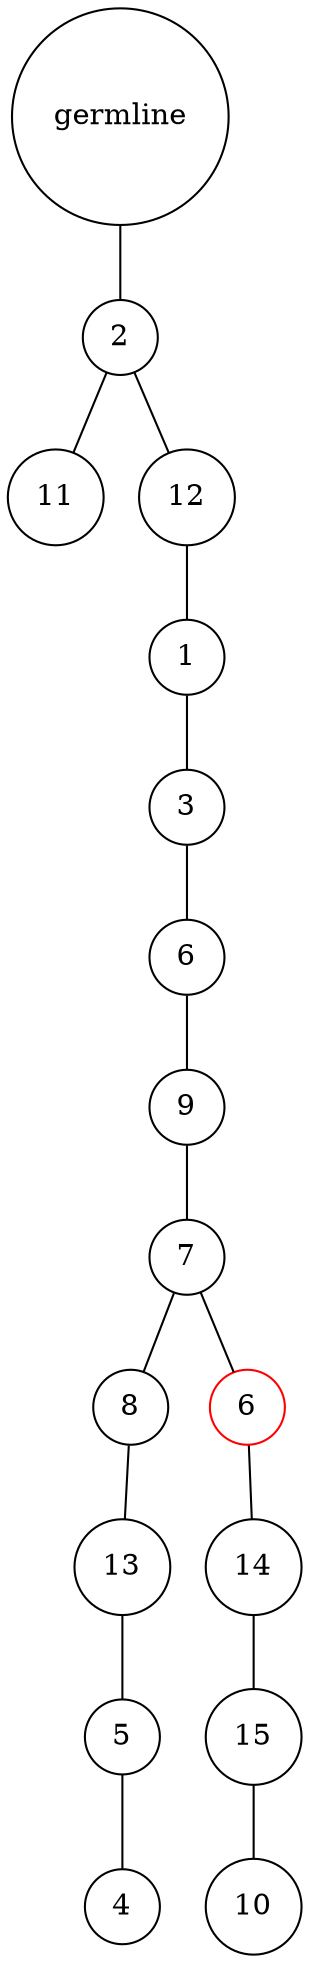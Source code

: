 graph {
	rankdir=UD;
	splines=line;
	node [shape=circle]
	"0x7fbb40ab72e0" [label="germline"];
	"0x7fbb40ab7310" [label="2"];
	"0x7fbb40ab72e0" -- "0x7fbb40ab7310" ;
	"0x7fbb40ab7340" [label="11"];
	"0x7fbb40ab7310" -- "0x7fbb40ab7340" ;
	"0x7fbb40ab7370" [label="12"];
	"0x7fbb40ab7310" -- "0x7fbb40ab7370" ;
	"0x7fbb40ab73a0" [label="1"];
	"0x7fbb40ab7370" -- "0x7fbb40ab73a0" ;
	"0x7fbb40ab73d0" [label="3"];
	"0x7fbb40ab73a0" -- "0x7fbb40ab73d0" ;
	"0x7fbb40ab7400" [label="6"];
	"0x7fbb40ab73d0" -- "0x7fbb40ab7400" ;
	"0x7fbb40ab7430" [label="9"];
	"0x7fbb40ab7400" -- "0x7fbb40ab7430" ;
	"0x7fbb40ab7460" [label="7"];
	"0x7fbb40ab7430" -- "0x7fbb40ab7460" ;
	"0x7fbb40ab7490" [label="8"];
	"0x7fbb40ab7460" -- "0x7fbb40ab7490" ;
	"0x7fbb40ab74c0" [label="13"];
	"0x7fbb40ab7490" -- "0x7fbb40ab74c0" ;
	"0x7fbb40ab74f0" [label="5"];
	"0x7fbb40ab74c0" -- "0x7fbb40ab74f0" ;
	"0x7fbb40ab7520" [label="4"];
	"0x7fbb40ab74f0" -- "0x7fbb40ab7520" ;
	"0x7fbb40ab7550" [label="6",color="red"];
	"0x7fbb40ab7460" -- "0x7fbb40ab7550" ;
	"0x7fbb40ab7580" [label="14"];
	"0x7fbb40ab7550" -- "0x7fbb40ab7580" ;
	"0x7fbb40ab75b0" [label="15"];
	"0x7fbb40ab7580" -- "0x7fbb40ab75b0" ;
	"0x7fbb40ab75e0" [label="10"];
	"0x7fbb40ab75b0" -- "0x7fbb40ab75e0" ;
}
